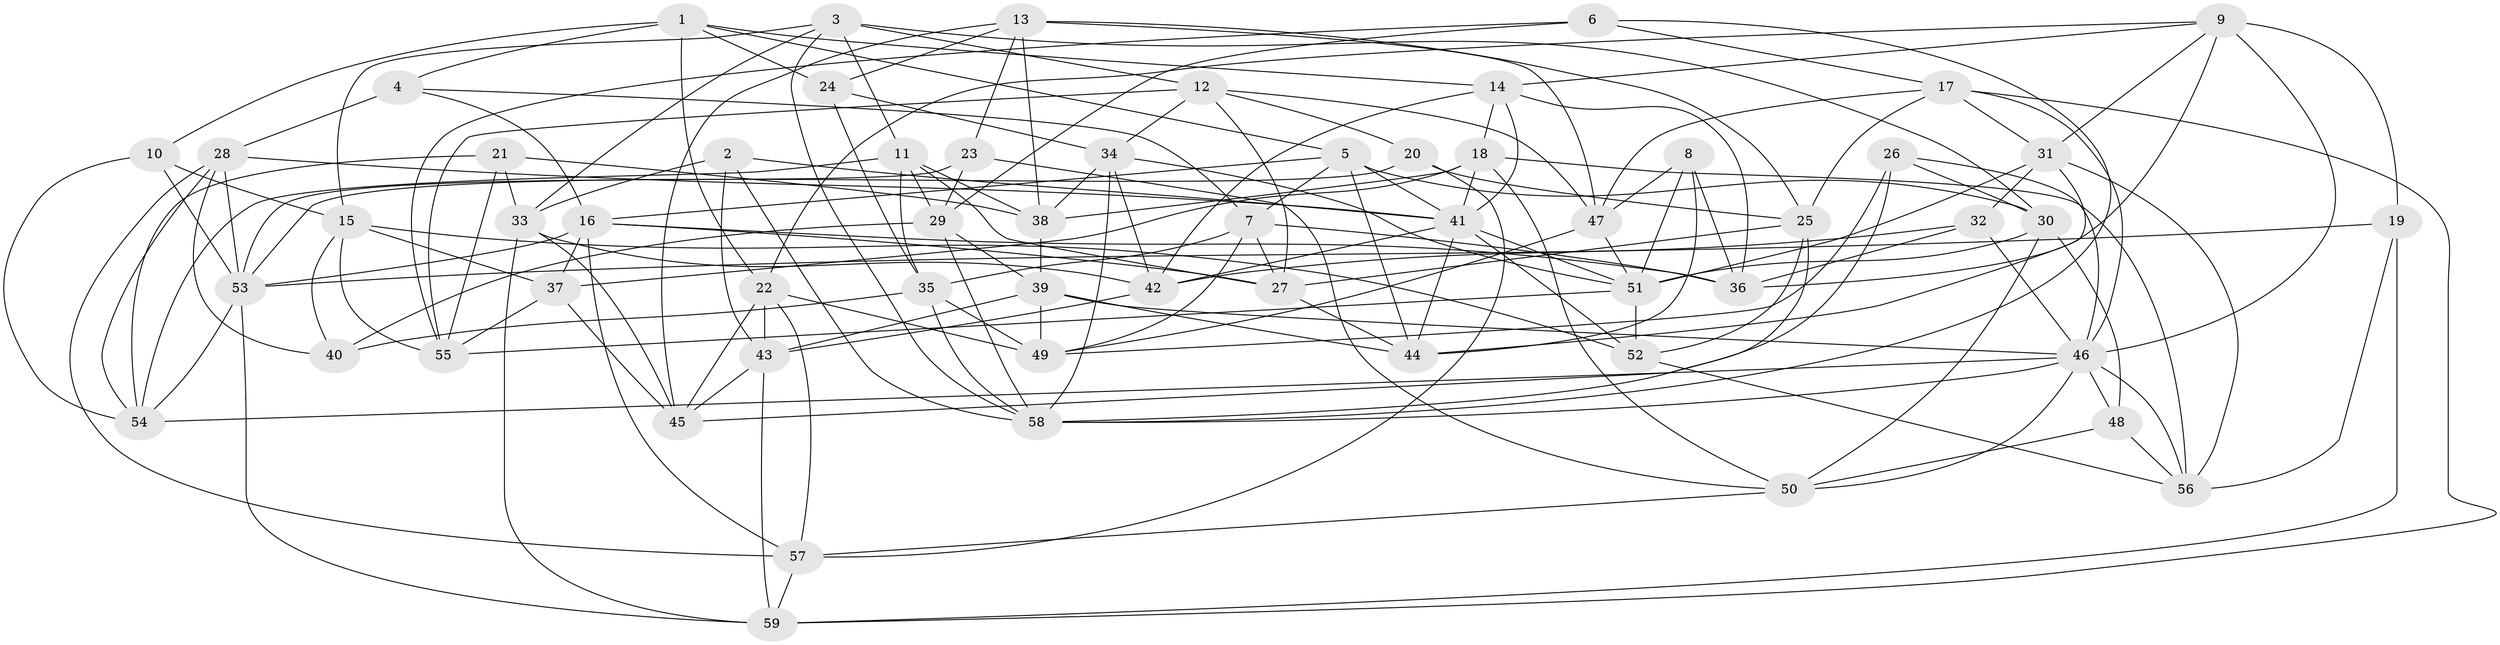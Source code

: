 // original degree distribution, {4: 1.0}
// Generated by graph-tools (version 1.1) at 2025/50/03/09/25 03:50:56]
// undirected, 59 vertices, 169 edges
graph export_dot {
graph [start="1"]
  node [color=gray90,style=filled];
  1;
  2;
  3;
  4;
  5;
  6;
  7;
  8;
  9;
  10;
  11;
  12;
  13;
  14;
  15;
  16;
  17;
  18;
  19;
  20;
  21;
  22;
  23;
  24;
  25;
  26;
  27;
  28;
  29;
  30;
  31;
  32;
  33;
  34;
  35;
  36;
  37;
  38;
  39;
  40;
  41;
  42;
  43;
  44;
  45;
  46;
  47;
  48;
  49;
  50;
  51;
  52;
  53;
  54;
  55;
  56;
  57;
  58;
  59;
  1 -- 4 [weight=1.0];
  1 -- 5 [weight=1.0];
  1 -- 10 [weight=1.0];
  1 -- 14 [weight=1.0];
  1 -- 22 [weight=1.0];
  1 -- 24 [weight=1.0];
  2 -- 33 [weight=1.0];
  2 -- 41 [weight=1.0];
  2 -- 43 [weight=1.0];
  2 -- 58 [weight=1.0];
  3 -- 11 [weight=1.0];
  3 -- 12 [weight=1.0];
  3 -- 15 [weight=1.0];
  3 -- 30 [weight=1.0];
  3 -- 33 [weight=1.0];
  3 -- 58 [weight=1.0];
  4 -- 7 [weight=1.0];
  4 -- 16 [weight=1.0];
  4 -- 28 [weight=1.0];
  5 -- 7 [weight=1.0];
  5 -- 16 [weight=1.0];
  5 -- 30 [weight=1.0];
  5 -- 41 [weight=1.0];
  5 -- 44 [weight=1.0];
  6 -- 17 [weight=1.0];
  6 -- 29 [weight=1.0];
  6 -- 55 [weight=1.0];
  6 -- 58 [weight=1.0];
  7 -- 27 [weight=1.0];
  7 -- 35 [weight=1.0];
  7 -- 36 [weight=1.0];
  7 -- 49 [weight=1.0];
  8 -- 36 [weight=1.0];
  8 -- 44 [weight=1.0];
  8 -- 47 [weight=1.0];
  8 -- 51 [weight=1.0];
  9 -- 14 [weight=1.0];
  9 -- 19 [weight=1.0];
  9 -- 22 [weight=1.0];
  9 -- 31 [weight=1.0];
  9 -- 36 [weight=1.0];
  9 -- 46 [weight=1.0];
  10 -- 15 [weight=1.0];
  10 -- 53 [weight=1.0];
  10 -- 54 [weight=1.0];
  11 -- 27 [weight=1.0];
  11 -- 29 [weight=1.0];
  11 -- 35 [weight=1.0];
  11 -- 38 [weight=1.0];
  11 -- 54 [weight=1.0];
  12 -- 20 [weight=1.0];
  12 -- 27 [weight=1.0];
  12 -- 34 [weight=1.0];
  12 -- 47 [weight=1.0];
  12 -- 55 [weight=1.0];
  13 -- 23 [weight=1.0];
  13 -- 24 [weight=1.0];
  13 -- 25 [weight=1.0];
  13 -- 38 [weight=1.0];
  13 -- 45 [weight=1.0];
  13 -- 47 [weight=1.0];
  14 -- 18 [weight=1.0];
  14 -- 36 [weight=1.0];
  14 -- 41 [weight=1.0];
  14 -- 42 [weight=1.0];
  15 -- 37 [weight=1.0];
  15 -- 40 [weight=1.0];
  15 -- 52 [weight=1.0];
  15 -- 55 [weight=1.0];
  16 -- 27 [weight=1.0];
  16 -- 36 [weight=1.0];
  16 -- 37 [weight=2.0];
  16 -- 53 [weight=1.0];
  16 -- 57 [weight=1.0];
  17 -- 25 [weight=1.0];
  17 -- 31 [weight=1.0];
  17 -- 46 [weight=1.0];
  17 -- 47 [weight=1.0];
  17 -- 59 [weight=1.0];
  18 -- 37 [weight=1.0];
  18 -- 38 [weight=1.0];
  18 -- 41 [weight=1.0];
  18 -- 50 [weight=1.0];
  18 -- 56 [weight=1.0];
  19 -- 53 [weight=1.0];
  19 -- 56 [weight=1.0];
  19 -- 59 [weight=1.0];
  20 -- 25 [weight=1.0];
  20 -- 53 [weight=1.0];
  20 -- 57 [weight=1.0];
  21 -- 33 [weight=1.0];
  21 -- 38 [weight=1.0];
  21 -- 54 [weight=1.0];
  21 -- 55 [weight=1.0];
  22 -- 43 [weight=1.0];
  22 -- 45 [weight=1.0];
  22 -- 49 [weight=1.0];
  22 -- 57 [weight=1.0];
  23 -- 29 [weight=1.0];
  23 -- 50 [weight=1.0];
  23 -- 53 [weight=1.0];
  24 -- 34 [weight=1.0];
  24 -- 35 [weight=1.0];
  25 -- 27 [weight=1.0];
  25 -- 52 [weight=1.0];
  25 -- 58 [weight=1.0];
  26 -- 30 [weight=1.0];
  26 -- 45 [weight=1.0];
  26 -- 46 [weight=1.0];
  26 -- 49 [weight=1.0];
  27 -- 44 [weight=1.0];
  28 -- 40 [weight=1.0];
  28 -- 41 [weight=1.0];
  28 -- 53 [weight=1.0];
  28 -- 54 [weight=1.0];
  28 -- 57 [weight=1.0];
  29 -- 39 [weight=1.0];
  29 -- 40 [weight=1.0];
  29 -- 58 [weight=1.0];
  30 -- 48 [weight=1.0];
  30 -- 50 [weight=1.0];
  30 -- 51 [weight=1.0];
  31 -- 32 [weight=1.0];
  31 -- 44 [weight=1.0];
  31 -- 51 [weight=1.0];
  31 -- 56 [weight=1.0];
  32 -- 36 [weight=1.0];
  32 -- 42 [weight=1.0];
  32 -- 46 [weight=1.0];
  33 -- 42 [weight=1.0];
  33 -- 45 [weight=1.0];
  33 -- 59 [weight=1.0];
  34 -- 38 [weight=1.0];
  34 -- 42 [weight=1.0];
  34 -- 51 [weight=1.0];
  34 -- 58 [weight=1.0];
  35 -- 40 [weight=1.0];
  35 -- 49 [weight=1.0];
  35 -- 58 [weight=1.0];
  37 -- 45 [weight=1.0];
  37 -- 55 [weight=1.0];
  38 -- 39 [weight=1.0];
  39 -- 43 [weight=1.0];
  39 -- 44 [weight=1.0];
  39 -- 46 [weight=1.0];
  39 -- 49 [weight=1.0];
  41 -- 42 [weight=1.0];
  41 -- 44 [weight=1.0];
  41 -- 51 [weight=1.0];
  41 -- 52 [weight=2.0];
  42 -- 43 [weight=1.0];
  43 -- 45 [weight=1.0];
  43 -- 59 [weight=1.0];
  46 -- 48 [weight=1.0];
  46 -- 50 [weight=1.0];
  46 -- 54 [weight=1.0];
  46 -- 56 [weight=1.0];
  46 -- 58 [weight=1.0];
  47 -- 49 [weight=1.0];
  47 -- 51 [weight=1.0];
  48 -- 50 [weight=1.0];
  48 -- 56 [weight=1.0];
  50 -- 57 [weight=1.0];
  51 -- 52 [weight=1.0];
  51 -- 55 [weight=1.0];
  52 -- 56 [weight=1.0];
  53 -- 54 [weight=1.0];
  53 -- 59 [weight=1.0];
  57 -- 59 [weight=1.0];
}
